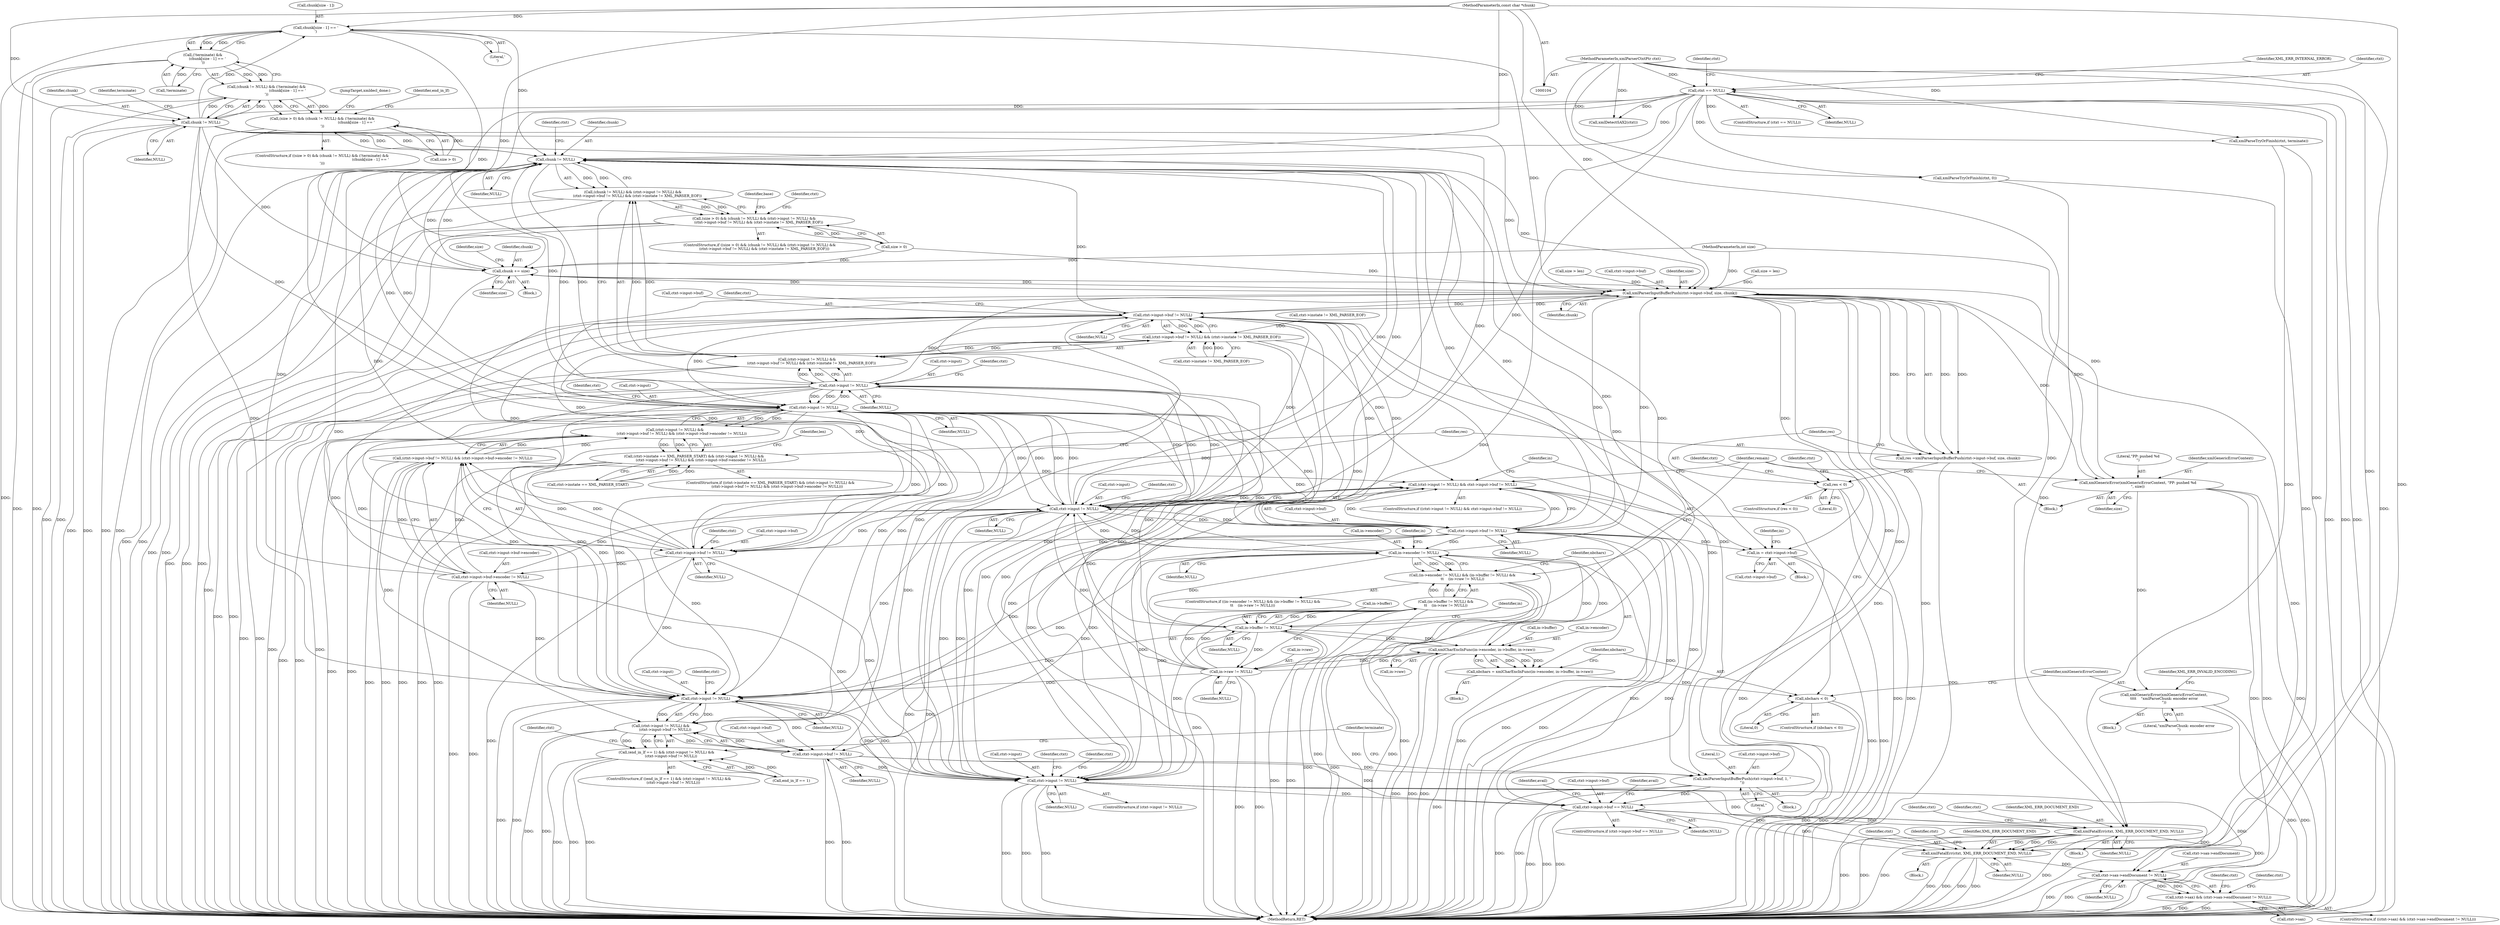 digraph "0_Chrome_d0947db40187f4708c58e64cbd6013faf9eddeed_7@array" {
"1000169" [label="(Call,chunk[size - 1] == '\r')"];
"1000163" [label="(Call,chunk != NULL)"];
"1000106" [label="(MethodParameterIn,const char *chunk)"];
"1000119" [label="(Call,ctxt == NULL)"];
"1000105" [label="(MethodParameterIn,xmlParserCtxtPtr ctxt)"];
"1000166" [label="(Call,(!terminate) &&\n        (chunk[size - 1] == '\r'))"];
"1000162" [label="(Call,(chunk != NULL) && (!terminate) &&\n        (chunk[size - 1] == '\r'))"];
"1000158" [label="(Call,(size > 0) && (chunk != NULL) && (!terminate) &&\n        (chunk[size - 1] == '\r'))"];
"1000189" [label="(Call,chunk != NULL)"];
"1000188" [label="(Call,(chunk != NULL) && (ctxt->input != NULL) &&\n        (ctxt->input->buf != NULL) && (ctxt->instate != XML_PARSER_EOF))"];
"1000184" [label="(Call,(size > 0) && (chunk != NULL) && (ctxt->input != NULL) &&\n        (ctxt->input->buf != NULL) && (ctxt->instate != XML_PARSER_EOF))"];
"1000193" [label="(Call,ctxt->input != NULL)"];
"1000192" [label="(Call,(ctxt->input != NULL) &&\n        (ctxt->input->buf != NULL) && (ctxt->instate != XML_PARSER_EOF))"];
"1000199" [label="(Call,ctxt->input->buf != NULL)"];
"1000198" [label="(Call,(ctxt->input->buf != NULL) && (ctxt->instate != XML_PARSER_EOF))"];
"1000420" [label="(Call,(ctxt->input != NULL) && ctxt->input->buf != NULL)"];
"1000541" [label="(Call,(ctxt->input != NULL) &&\n        (ctxt->input->buf != NULL))"];
"1000537" [label="(Call,(end_in_lf == 1) && (ctxt->input != NULL) &&\n        (ctxt->input->buf != NULL))"];
"1000253" [label="(Call,ctxt->input != NULL)"];
"1000252" [label="(Call,(ctxt->input != NULL) &&\n            (ctxt->input->buf != NULL) && (ctxt->input->buf->encoder != NULL))"];
"1000246" [label="(Call,(ctxt->instate == XML_PARSER_START) && (ctxt->input != NULL) &&\n            (ctxt->input->buf != NULL) && (ctxt->input->buf->encoder != NULL))"];
"1000259" [label="(Call,ctxt->input->buf != NULL)"];
"1000258" [label="(Call,(ctxt->input->buf != NULL) && (ctxt->input->buf->encoder != NULL))"];
"1000266" [label="(Call,ctxt->input->buf->encoder != NULL)"];
"1000421" [label="(Call,ctxt->input != NULL)"];
"1000426" [label="(Call,ctxt->input->buf != NULL)"];
"1000326" [label="(Call,xmlParserInputBufferPush(ctxt->input->buf, size, chunk))"];
"1000324" [label="(Call,res =xmlParserInputBufferPush(ctxt->input->buf, size, chunk))"];
"1000335" [label="(Call,res < 0)"];
"1000407" [label="(Call,xmlGenericError(xmlGenericErrorContext, \"PP: pushed %d\n\", size))"];
"1000479" [label="(Call,xmlGenericError(xmlGenericErrorContext,\n\t\t\t\t    \"xmlParseChunk: encoder error\n\"))"];
"1000526" [label="(Call,chunk += size)"];
"1000435" [label="(Call,in = ctxt->input->buf)"];
"1000547" [label="(Call,ctxt->input->buf != NULL)"];
"1000555" [label="(Call,xmlParserInputBufferPush(ctxt->input->buf, 1, \"\r\"))"];
"1000578" [label="(Call,ctxt->input->buf == NULL)"];
"1000641" [label="(Call,xmlFatalErr(ctxt, XML_ERR_DOCUMENT_END, NULL))"];
"1000656" [label="(Call,xmlFatalErr(ctxt, XML_ERR_DOCUMENT_END, NULL))"];
"1000672" [label="(Call,ctxt->sax->endDocument != NULL)"];
"1000668" [label="(Call,(ctxt->sax) && (ctxt->sax->endDocument != NULL))"];
"1000571" [label="(Call,ctxt->input != NULL)"];
"1000444" [label="(Call,in->encoder != NULL)"];
"1000443" [label="(Call,(in->encoder != NULL) && (in->buffer != NULL) &&\n\t\t    (in->raw != NULL))"];
"1000450" [label="(Call,in->buffer != NULL)"];
"1000449" [label="(Call,(in->buffer != NULL) &&\n\t\t    (in->raw != NULL))"];
"1000455" [label="(Call,in->raw != NULL)"];
"1000464" [label="(Call,xmlCharEncInFunc(in->encoder, in->buffer, in->raw))"];
"1000462" [label="(Call,nbchars = xmlCharEncInFunc(in->encoder, in->buffer, in->raw))"];
"1000475" [label="(Call,nbchars < 0)"];
"1000542" [label="(Call,ctxt->input != NULL)"];
"1000572" [label="(Call,ctxt->input)"];
"1000182" [label="(JumpTarget,xmldecl_done:)"];
"1000564" [label="(Identifier,terminate)"];
"1000326" [label="(Call,xmlParserInputBufferPush(ctxt->input->buf, size, chunk))"];
"1000486" [label="(Identifier,remain)"];
"1000445" [label="(Call,in->encoder)"];
"1000128" [label="(Identifier,ctxt)"];
"1000315" [label="(Call,size = len)"];
"1000464" [label="(Call,xmlCharEncInFunc(in->encoder, in->buffer, in->raw))"];
"1000258" [label="(Call,(ctxt->input->buf != NULL) && (ctxt->input->buf->encoder != NULL))"];
"1000462" [label="(Call,nbchars = xmlCharEncInFunc(in->encoder, in->buffer, in->raw))"];
"1000257" [label="(Identifier,NULL)"];
"1000422" [label="(Call,ctxt->input)"];
"1000681" [label="(Identifier,ctxt)"];
"1000270" [label="(Identifier,ctxt)"];
"1000530" [label="(Identifier,size)"];
"1000468" [label="(Call,in->buffer)"];
"1000118" [label="(ControlStructure,if (ctxt == NULL))"];
"1000479" [label="(Call,xmlGenericError(xmlGenericErrorContext,\n\t\t\t\t    \"xmlParseChunk: encoder error\n\"))"];
"1000548" [label="(Call,ctxt->input->buf)"];
"1000460" [label="(Block,)"];
"1000211" [label="(Block,)"];
"1000178" [label="(Identifier,end_in_lf)"];
"1000410" [label="(Identifier,size)"];
"1000678" [label="(Identifier,NULL)"];
"1000162" [label="(Call,(chunk != NULL) && (!terminate) &&\n        (chunk[size - 1] == '\r'))"];
"1000541" [label="(Call,(ctxt->input != NULL) &&\n        (ctxt->input->buf != NULL))"];
"1000265" [label="(Identifier,NULL)"];
"1000426" [label="(Call,ctxt->input->buf != NULL)"];
"1000195" [label="(Identifier,ctxt)"];
"1000578" [label="(Call,ctxt->input->buf == NULL)"];
"1000454" [label="(Identifier,NULL)"];
"1000537" [label="(Call,(end_in_lf == 1) && (ctxt->input != NULL) &&\n        (ctxt->input->buf != NULL))"];
"1000306" [label="(Call,size > len)"];
"1000571" [label="(Call,ctxt->input != NULL)"];
"1000463" [label="(Identifier,nbchars)"];
"1000170" [label="(Call,chunk[size - 1])"];
"1000669" [label="(Call,ctxt->sax)"];
"1000581" [label="(Identifier,ctxt)"];
"1000123" [label="(Identifier,XML_ERR_INTERNAL_ERROR)"];
"1000456" [label="(Call,in->raw)"];
"1000685" [label="(Identifier,ctxt)"];
"1000325" [label="(Identifier,res)"];
"1000247" [label="(Call,ctxt->instate == XML_PARSER_START)"];
"1000649" [label="(Identifier,ctxt)"];
"1000334" [label="(ControlStructure,if (res < 0))"];
"1000335" [label="(Call,res < 0)"];
"1000446" [label="(Identifier,in)"];
"1000252" [label="(Call,(ctxt->input != NULL) &&\n            (ctxt->input->buf != NULL) && (ctxt->input->buf->encoder != NULL))"];
"1000167" [label="(Call,!terminate)"];
"1000483" [label="(Identifier,XML_ERR_INVALID_ENCODING)"];
"1000205" [label="(Identifier,NULL)"];
"1000206" [label="(Call,ctxt->instate != XML_PARSER_EOF)"];
"1000527" [label="(Identifier,chunk)"];
"1000443" [label="(Call,(in->encoder != NULL) && (in->buffer != NULL) &&\n\t\t    (in->raw != NULL))"];
"1000189" [label="(Call,chunk != NULL)"];
"1000120" [label="(Identifier,ctxt)"];
"1000432" [label="(Identifier,NULL)"];
"1000546" [label="(Identifier,NULL)"];
"1000164" [label="(Identifier,chunk)"];
"1000119" [label="(Call,ctxt == NULL)"];
"1000457" [label="(Identifier,in)"];
"1000672" [label="(Call,ctxt->sax->endDocument != NULL)"];
"1000542" [label="(Call,ctxt->input != NULL)"];
"1000169" [label="(Call,chunk[size - 1] == '\r')"];
"1000492" [label="(Call,xmlParseTryOrFinish(ctxt, terminate))"];
"1000200" [label="(Call,ctxt->input->buf)"];
"1000488" [label="(Call,xmlParseTryOrFinish(ctxt, 0))"];
"1000575" [label="(Identifier,NULL)"];
"1000477" [label="(Literal,0)"];
"1000245" [label="(ControlStructure,if ((ctxt->instate == XML_PARSER_START) && (ctxt->input != NULL) &&\n            (ctxt->input->buf != NULL) && (ctxt->input->buf->encoder != NULL)))"];
"1000452" [label="(Identifier,in)"];
"1000341" [label="(Identifier,ctxt)"];
"1000433" [label="(Block,)"];
"1000168" [label="(Identifier,terminate)"];
"1000451" [label="(Call,in->buffer)"];
"1000407" [label="(Call,xmlGenericError(xmlGenericErrorContext, \"PP: pushed %d\n\", size))"];
"1000547" [label="(Call,ctxt->input->buf != NULL)"];
"1000192" [label="(Call,(ctxt->input != NULL) &&\n        (ctxt->input->buf != NULL) && (ctxt->instate != XML_PARSER_EOF))"];
"1000642" [label="(Identifier,ctxt)"];
"1000260" [label="(Call,ctxt->input->buf)"];
"1000644" [label="(Identifier,NULL)"];
"1000558" [label="(Identifier,ctxt)"];
"1000425" [label="(Identifier,NULL)"];
"1000444" [label="(Call,in->encoder != NULL)"];
"1000436" [label="(Identifier,in)"];
"1000658" [label="(Identifier,XML_ERR_DOCUMENT_END)"];
"1000175" [label="(Literal,'\r')"];
"1000437" [label="(Call,ctxt->input->buf)"];
"1000586" [label="(Identifier,avail)"];
"1000427" [label="(Call,ctxt->input->buf)"];
"1000475" [label="(Call,nbchars < 0)"];
"1000448" [label="(Identifier,NULL)"];
"1000155" [label="(Call,xmlDetectSAX2(ctxt))"];
"1000157" [label="(ControlStructure,if ((size > 0) && (chunk != NULL) && (!terminate) &&\n        (chunk[size - 1] == '\r')))"];
"1000553" [label="(Identifier,NULL)"];
"1000190" [label="(Identifier,chunk)"];
"1000480" [label="(Identifier,xmlGenericErrorContext)"];
"1000474" [label="(ControlStructure,if (nbchars < 0))"];
"1000538" [label="(Call,end_in_lf == 1)"];
"1000337" [label="(Literal,0)"];
"1000536" [label="(ControlStructure,if ((end_in_lf == 1) && (ctxt->input != NULL) &&\n        (ctxt->input->buf != NULL)))"];
"1000465" [label="(Call,in->encoder)"];
"1000449" [label="(Call,(in->buffer != NULL) &&\n\t\t    (in->raw != NULL))"];
"1000354" [label="(Identifier,ctxt)"];
"1000656" [label="(Call,xmlFatalErr(ctxt, XML_ERR_DOCUMENT_END, NULL))"];
"1000409" [label="(Literal,\"PP: pushed %d\n\")"];
"1000183" [label="(ControlStructure,if ((size > 0) && (chunk != NULL) && (ctxt->input != NULL) &&\n        (ctxt->input->buf != NULL) && (ctxt->instate != XML_PARSER_EOF)))"];
"1000554" [label="(Block,)"];
"1000107" [label="(MethodParameterIn,int size)"];
"1000421" [label="(Call,ctxt->input != NULL)"];
"1000106" [label="(MethodParameterIn,const char *chunk)"];
"1000655" [label="(Block,)"];
"1000476" [label="(Identifier,nbchars)"];
"1000253" [label="(Call,ctxt->input != NULL)"];
"1000525" [label="(Block,)"];
"1000274" [label="(Identifier,NULL)"];
"1000408" [label="(Identifier,xmlGenericErrorContext)"];
"1000420" [label="(Call,(ctxt->input != NULL) && ctxt->input->buf != NULL)"];
"1000657" [label="(Identifier,ctxt)"];
"1000105" [label="(MethodParameterIn,xmlParserCtxtPtr ctxt)"];
"1000336" [label="(Identifier,res)"];
"1000663" [label="(Identifier,ctxt)"];
"1000259" [label="(Call,ctxt->input->buf != NULL)"];
"1000158" [label="(Call,(size > 0) && (chunk != NULL) && (!terminate) &&\n        (chunk[size - 1] == '\r'))"];
"1000208" [label="(Identifier,ctxt)"];
"1000262" [label="(Identifier,ctxt)"];
"1000543" [label="(Call,ctxt->input)"];
"1000121" [label="(Identifier,NULL)"];
"1000579" [label="(Call,ctxt->input->buf)"];
"1000641" [label="(Call,xmlFatalErr(ctxt, XML_ERR_DOCUMENT_END, NULL))"];
"1000324" [label="(Call,res =xmlParserInputBufferPush(ctxt->input->buf, size, chunk))"];
"1000254" [label="(Call,ctxt->input)"];
"1000667" [label="(ControlStructure,if ((ctxt->sax) && (ctxt->sax->endDocument != NULL)))"];
"1000278" [label="(Identifier,len)"];
"1000327" [label="(Call,ctxt->input->buf)"];
"1000197" [label="(Identifier,NULL)"];
"1000166" [label="(Call,(!terminate) &&\n        (chunk[size - 1] == '\r'))"];
"1000481" [label="(Literal,\"xmlParseChunk: encoder error\n\")"];
"1000188" [label="(Call,(chunk != NULL) && (ctxt->input != NULL) &&\n        (ctxt->input->buf != NULL) && (ctxt->instate != XML_PARSER_EOF))"];
"1000198" [label="(Call,(ctxt->input->buf != NULL) && (ctxt->instate != XML_PARSER_EOF))"];
"1000413" [label="(Call,ctxt->instate != XML_PARSER_EOF)"];
"1000562" [label="(Literal,\"\r\")"];
"1000526" [label="(Call,chunk += size)"];
"1000570" [label="(ControlStructure,if (ctxt->input != NULL))"];
"1000246" [label="(Call,(ctxt->instate == XML_PARSER_START) && (ctxt->input != NULL) &&\n            (ctxt->input->buf != NULL) && (ctxt->input->buf->encoder != NULL))"];
"1000267" [label="(Call,ctxt->input->buf->encoder)"];
"1000191" [label="(Identifier,NULL)"];
"1000643" [label="(Identifier,XML_ERR_DOCUMENT_END)"];
"1000577" [label="(ControlStructure,if (ctxt->input->buf == NULL))"];
"1000584" [label="(Identifier,NULL)"];
"1000194" [label="(Call,ctxt->input)"];
"1000478" [label="(Block,)"];
"1000332" [label="(Identifier,size)"];
"1000694" [label="(MethodReturn,RET)"];
"1000165" [label="(Identifier,NULL)"];
"1000471" [label="(Call,in->raw)"];
"1000184" [label="(Call,(size > 0) && (chunk != NULL) && (ctxt->input != NULL) &&\n        (ctxt->input->buf != NULL) && (ctxt->instate != XML_PARSER_EOF))"];
"1000214" [label="(Identifier,base)"];
"1000561" [label="(Literal,1)"];
"1000419" [label="(ControlStructure,if ((ctxt->input != NULL) && ctxt->input->buf != NULL))"];
"1000266" [label="(Call,ctxt->input->buf->encoder != NULL)"];
"1000556" [label="(Call,ctxt->input->buf)"];
"1000632" [label="(Identifier,ctxt)"];
"1000159" [label="(Call,size > 0)"];
"1000659" [label="(Identifier,NULL)"];
"1000429" [label="(Identifier,ctxt)"];
"1000163" [label="(Call,chunk != NULL)"];
"1000202" [label="(Identifier,ctxt)"];
"1000528" [label="(Identifier,size)"];
"1000450" [label="(Call,in->buffer != NULL)"];
"1000550" [label="(Identifier,ctxt)"];
"1000455" [label="(Call,in->raw != NULL)"];
"1000333" [label="(Identifier,chunk)"];
"1000640" [label="(Block,)"];
"1000673" [label="(Call,ctxt->sax->endDocument)"];
"1000668" [label="(Call,(ctxt->sax) && (ctxt->sax->endDocument != NULL))"];
"1000415" [label="(Identifier,ctxt)"];
"1000606" [label="(Identifier,avail)"];
"1000442" [label="(ControlStructure,if ((in->encoder != NULL) && (in->buffer != NULL) &&\n\t\t    (in->raw != NULL)))"];
"1000185" [label="(Call,size > 0)"];
"1000199" [label="(Call,ctxt->input->buf != NULL)"];
"1000193" [label="(Call,ctxt->input != NULL)"];
"1000459" [label="(Identifier,NULL)"];
"1000435" [label="(Call,in = ctxt->input->buf)"];
"1000555" [label="(Call,xmlParserInputBufferPush(ctxt->input->buf, 1, \"\r\"))"];
"1000169" -> "1000166"  [label="AST: "];
"1000169" -> "1000175"  [label="CFG: "];
"1000170" -> "1000169"  [label="AST: "];
"1000175" -> "1000169"  [label="AST: "];
"1000166" -> "1000169"  [label="CFG: "];
"1000169" -> "1000694"  [label="DDG: "];
"1000169" -> "1000166"  [label="DDG: "];
"1000169" -> "1000166"  [label="DDG: "];
"1000163" -> "1000169"  [label="DDG: "];
"1000106" -> "1000169"  [label="DDG: "];
"1000169" -> "1000189"  [label="DDG: "];
"1000169" -> "1000326"  [label="DDG: "];
"1000169" -> "1000526"  [label="DDG: "];
"1000163" -> "1000162"  [label="AST: "];
"1000163" -> "1000165"  [label="CFG: "];
"1000164" -> "1000163"  [label="AST: "];
"1000165" -> "1000163"  [label="AST: "];
"1000168" -> "1000163"  [label="CFG: "];
"1000162" -> "1000163"  [label="CFG: "];
"1000163" -> "1000694"  [label="DDG: "];
"1000163" -> "1000694"  [label="DDG: "];
"1000163" -> "1000162"  [label="DDG: "];
"1000163" -> "1000162"  [label="DDG: "];
"1000106" -> "1000163"  [label="DDG: "];
"1000119" -> "1000163"  [label="DDG: "];
"1000163" -> "1000189"  [label="DDG: "];
"1000163" -> "1000189"  [label="DDG: "];
"1000163" -> "1000253"  [label="DDG: "];
"1000163" -> "1000326"  [label="DDG: "];
"1000163" -> "1000421"  [label="DDG: "];
"1000163" -> "1000526"  [label="DDG: "];
"1000163" -> "1000542"  [label="DDG: "];
"1000163" -> "1000571"  [label="DDG: "];
"1000106" -> "1000104"  [label="AST: "];
"1000106" -> "1000694"  [label="DDG: "];
"1000106" -> "1000189"  [label="DDG: "];
"1000106" -> "1000326"  [label="DDG: "];
"1000106" -> "1000526"  [label="DDG: "];
"1000119" -> "1000118"  [label="AST: "];
"1000119" -> "1000121"  [label="CFG: "];
"1000120" -> "1000119"  [label="AST: "];
"1000121" -> "1000119"  [label="AST: "];
"1000123" -> "1000119"  [label="CFG: "];
"1000128" -> "1000119"  [label="CFG: "];
"1000119" -> "1000694"  [label="DDG: "];
"1000119" -> "1000694"  [label="DDG: "];
"1000119" -> "1000694"  [label="DDG: "];
"1000105" -> "1000119"  [label="DDG: "];
"1000119" -> "1000155"  [label="DDG: "];
"1000119" -> "1000189"  [label="DDG: "];
"1000119" -> "1000253"  [label="DDG: "];
"1000119" -> "1000421"  [label="DDG: "];
"1000119" -> "1000488"  [label="DDG: "];
"1000119" -> "1000492"  [label="DDG: "];
"1000119" -> "1000542"  [label="DDG: "];
"1000119" -> "1000571"  [label="DDG: "];
"1000105" -> "1000104"  [label="AST: "];
"1000105" -> "1000694"  [label="DDG: "];
"1000105" -> "1000155"  [label="DDG: "];
"1000105" -> "1000488"  [label="DDG: "];
"1000105" -> "1000492"  [label="DDG: "];
"1000105" -> "1000641"  [label="DDG: "];
"1000105" -> "1000656"  [label="DDG: "];
"1000166" -> "1000162"  [label="AST: "];
"1000166" -> "1000167"  [label="CFG: "];
"1000167" -> "1000166"  [label="AST: "];
"1000162" -> "1000166"  [label="CFG: "];
"1000166" -> "1000694"  [label="DDG: "];
"1000166" -> "1000694"  [label="DDG: "];
"1000166" -> "1000162"  [label="DDG: "];
"1000166" -> "1000162"  [label="DDG: "];
"1000167" -> "1000166"  [label="DDG: "];
"1000162" -> "1000158"  [label="AST: "];
"1000158" -> "1000162"  [label="CFG: "];
"1000162" -> "1000694"  [label="DDG: "];
"1000162" -> "1000694"  [label="DDG: "];
"1000162" -> "1000158"  [label="DDG: "];
"1000162" -> "1000158"  [label="DDG: "];
"1000158" -> "1000157"  [label="AST: "];
"1000158" -> "1000159"  [label="CFG: "];
"1000159" -> "1000158"  [label="AST: "];
"1000178" -> "1000158"  [label="CFG: "];
"1000182" -> "1000158"  [label="CFG: "];
"1000158" -> "1000694"  [label="DDG: "];
"1000158" -> "1000694"  [label="DDG: "];
"1000159" -> "1000158"  [label="DDG: "];
"1000159" -> "1000158"  [label="DDG: "];
"1000189" -> "1000188"  [label="AST: "];
"1000189" -> "1000191"  [label="CFG: "];
"1000190" -> "1000189"  [label="AST: "];
"1000191" -> "1000189"  [label="AST: "];
"1000195" -> "1000189"  [label="CFG: "];
"1000188" -> "1000189"  [label="CFG: "];
"1000189" -> "1000694"  [label="DDG: "];
"1000189" -> "1000694"  [label="DDG: "];
"1000189" -> "1000188"  [label="DDG: "];
"1000189" -> "1000188"  [label="DDG: "];
"1000526" -> "1000189"  [label="DDG: "];
"1000455" -> "1000189"  [label="DDG: "];
"1000259" -> "1000189"  [label="DDG: "];
"1000421" -> "1000189"  [label="DDG: "];
"1000426" -> "1000189"  [label="DDG: "];
"1000193" -> "1000189"  [label="DDG: "];
"1000253" -> "1000189"  [label="DDG: "];
"1000444" -> "1000189"  [label="DDG: "];
"1000199" -> "1000189"  [label="DDG: "];
"1000450" -> "1000189"  [label="DDG: "];
"1000266" -> "1000189"  [label="DDG: "];
"1000189" -> "1000193"  [label="DDG: "];
"1000189" -> "1000253"  [label="DDG: "];
"1000189" -> "1000326"  [label="DDG: "];
"1000189" -> "1000421"  [label="DDG: "];
"1000189" -> "1000526"  [label="DDG: "];
"1000189" -> "1000542"  [label="DDG: "];
"1000189" -> "1000571"  [label="DDG: "];
"1000188" -> "1000184"  [label="AST: "];
"1000188" -> "1000192"  [label="CFG: "];
"1000192" -> "1000188"  [label="AST: "];
"1000184" -> "1000188"  [label="CFG: "];
"1000188" -> "1000694"  [label="DDG: "];
"1000188" -> "1000694"  [label="DDG: "];
"1000188" -> "1000184"  [label="DDG: "];
"1000188" -> "1000184"  [label="DDG: "];
"1000192" -> "1000188"  [label="DDG: "];
"1000192" -> "1000188"  [label="DDG: "];
"1000184" -> "1000183"  [label="AST: "];
"1000184" -> "1000185"  [label="CFG: "];
"1000185" -> "1000184"  [label="AST: "];
"1000214" -> "1000184"  [label="CFG: "];
"1000415" -> "1000184"  [label="CFG: "];
"1000184" -> "1000694"  [label="DDG: "];
"1000184" -> "1000694"  [label="DDG: "];
"1000184" -> "1000694"  [label="DDG: "];
"1000185" -> "1000184"  [label="DDG: "];
"1000185" -> "1000184"  [label="DDG: "];
"1000193" -> "1000192"  [label="AST: "];
"1000193" -> "1000197"  [label="CFG: "];
"1000194" -> "1000193"  [label="AST: "];
"1000197" -> "1000193"  [label="AST: "];
"1000202" -> "1000193"  [label="CFG: "];
"1000192" -> "1000193"  [label="CFG: "];
"1000193" -> "1000694"  [label="DDG: "];
"1000193" -> "1000694"  [label="DDG: "];
"1000193" -> "1000192"  [label="DDG: "];
"1000193" -> "1000192"  [label="DDG: "];
"1000253" -> "1000193"  [label="DDG: "];
"1000421" -> "1000193"  [label="DDG: "];
"1000193" -> "1000199"  [label="DDG: "];
"1000193" -> "1000253"  [label="DDG: "];
"1000193" -> "1000253"  [label="DDG: "];
"1000193" -> "1000421"  [label="DDG: "];
"1000193" -> "1000421"  [label="DDG: "];
"1000193" -> "1000542"  [label="DDG: "];
"1000193" -> "1000542"  [label="DDG: "];
"1000193" -> "1000571"  [label="DDG: "];
"1000193" -> "1000571"  [label="DDG: "];
"1000192" -> "1000198"  [label="CFG: "];
"1000198" -> "1000192"  [label="AST: "];
"1000192" -> "1000694"  [label="DDG: "];
"1000192" -> "1000694"  [label="DDG: "];
"1000198" -> "1000192"  [label="DDG: "];
"1000198" -> "1000192"  [label="DDG: "];
"1000199" -> "1000198"  [label="AST: "];
"1000199" -> "1000205"  [label="CFG: "];
"1000200" -> "1000199"  [label="AST: "];
"1000205" -> "1000199"  [label="AST: "];
"1000208" -> "1000199"  [label="CFG: "];
"1000198" -> "1000199"  [label="CFG: "];
"1000199" -> "1000694"  [label="DDG: "];
"1000199" -> "1000694"  [label="DDG: "];
"1000199" -> "1000198"  [label="DDG: "];
"1000199" -> "1000198"  [label="DDG: "];
"1000326" -> "1000199"  [label="DDG: "];
"1000426" -> "1000199"  [label="DDG: "];
"1000199" -> "1000253"  [label="DDG: "];
"1000199" -> "1000259"  [label="DDG: "];
"1000199" -> "1000326"  [label="DDG: "];
"1000199" -> "1000421"  [label="DDG: "];
"1000199" -> "1000426"  [label="DDG: "];
"1000199" -> "1000435"  [label="DDG: "];
"1000199" -> "1000542"  [label="DDG: "];
"1000199" -> "1000547"  [label="DDG: "];
"1000199" -> "1000555"  [label="DDG: "];
"1000199" -> "1000571"  [label="DDG: "];
"1000199" -> "1000578"  [label="DDG: "];
"1000198" -> "1000206"  [label="CFG: "];
"1000206" -> "1000198"  [label="AST: "];
"1000198" -> "1000694"  [label="DDG: "];
"1000198" -> "1000694"  [label="DDG: "];
"1000206" -> "1000198"  [label="DDG: "];
"1000206" -> "1000198"  [label="DDG: "];
"1000413" -> "1000198"  [label="DDG: "];
"1000198" -> "1000420"  [label="DDG: "];
"1000198" -> "1000541"  [label="DDG: "];
"1000420" -> "1000419"  [label="AST: "];
"1000420" -> "1000421"  [label="CFG: "];
"1000420" -> "1000426"  [label="CFG: "];
"1000421" -> "1000420"  [label="AST: "];
"1000426" -> "1000420"  [label="AST: "];
"1000436" -> "1000420"  [label="CFG: "];
"1000486" -> "1000420"  [label="CFG: "];
"1000420" -> "1000694"  [label="DDG: "];
"1000420" -> "1000694"  [label="DDG: "];
"1000420" -> "1000694"  [label="DDG: "];
"1000421" -> "1000420"  [label="DDG: "];
"1000421" -> "1000420"  [label="DDG: "];
"1000426" -> "1000420"  [label="DDG: "];
"1000426" -> "1000420"  [label="DDG: "];
"1000258" -> "1000420"  [label="DDG: "];
"1000420" -> "1000541"  [label="DDG: "];
"1000541" -> "1000537"  [label="AST: "];
"1000541" -> "1000542"  [label="CFG: "];
"1000541" -> "1000547"  [label="CFG: "];
"1000542" -> "1000541"  [label="AST: "];
"1000547" -> "1000541"  [label="AST: "];
"1000537" -> "1000541"  [label="CFG: "];
"1000541" -> "1000694"  [label="DDG: "];
"1000541" -> "1000694"  [label="DDG: "];
"1000541" -> "1000537"  [label="DDG: "];
"1000541" -> "1000537"  [label="DDG: "];
"1000542" -> "1000541"  [label="DDG: "];
"1000542" -> "1000541"  [label="DDG: "];
"1000547" -> "1000541"  [label="DDG: "];
"1000547" -> "1000541"  [label="DDG: "];
"1000258" -> "1000541"  [label="DDG: "];
"1000537" -> "1000536"  [label="AST: "];
"1000537" -> "1000538"  [label="CFG: "];
"1000538" -> "1000537"  [label="AST: "];
"1000558" -> "1000537"  [label="CFG: "];
"1000564" -> "1000537"  [label="CFG: "];
"1000537" -> "1000694"  [label="DDG: "];
"1000537" -> "1000694"  [label="DDG: "];
"1000537" -> "1000694"  [label="DDG: "];
"1000538" -> "1000537"  [label="DDG: "];
"1000538" -> "1000537"  [label="DDG: "];
"1000253" -> "1000252"  [label="AST: "];
"1000253" -> "1000257"  [label="CFG: "];
"1000254" -> "1000253"  [label="AST: "];
"1000257" -> "1000253"  [label="AST: "];
"1000262" -> "1000253"  [label="CFG: "];
"1000252" -> "1000253"  [label="CFG: "];
"1000253" -> "1000694"  [label="DDG: "];
"1000253" -> "1000694"  [label="DDG: "];
"1000253" -> "1000252"  [label="DDG: "];
"1000253" -> "1000252"  [label="DDG: "];
"1000421" -> "1000253"  [label="DDG: "];
"1000421" -> "1000253"  [label="DDG: "];
"1000455" -> "1000253"  [label="DDG: "];
"1000259" -> "1000253"  [label="DDG: "];
"1000426" -> "1000253"  [label="DDG: "];
"1000444" -> "1000253"  [label="DDG: "];
"1000450" -> "1000253"  [label="DDG: "];
"1000266" -> "1000253"  [label="DDG: "];
"1000253" -> "1000259"  [label="DDG: "];
"1000253" -> "1000421"  [label="DDG: "];
"1000253" -> "1000421"  [label="DDG: "];
"1000253" -> "1000542"  [label="DDG: "];
"1000253" -> "1000542"  [label="DDG: "];
"1000253" -> "1000571"  [label="DDG: "];
"1000253" -> "1000571"  [label="DDG: "];
"1000252" -> "1000246"  [label="AST: "];
"1000252" -> "1000258"  [label="CFG: "];
"1000258" -> "1000252"  [label="AST: "];
"1000246" -> "1000252"  [label="CFG: "];
"1000252" -> "1000694"  [label="DDG: "];
"1000252" -> "1000694"  [label="DDG: "];
"1000252" -> "1000246"  [label="DDG: "];
"1000252" -> "1000246"  [label="DDG: "];
"1000258" -> "1000252"  [label="DDG: "];
"1000258" -> "1000252"  [label="DDG: "];
"1000246" -> "1000245"  [label="AST: "];
"1000246" -> "1000247"  [label="CFG: "];
"1000247" -> "1000246"  [label="AST: "];
"1000278" -> "1000246"  [label="CFG: "];
"1000325" -> "1000246"  [label="CFG: "];
"1000246" -> "1000694"  [label="DDG: "];
"1000246" -> "1000694"  [label="DDG: "];
"1000246" -> "1000694"  [label="DDG: "];
"1000247" -> "1000246"  [label="DDG: "];
"1000247" -> "1000246"  [label="DDG: "];
"1000259" -> "1000258"  [label="AST: "];
"1000259" -> "1000265"  [label="CFG: "];
"1000260" -> "1000259"  [label="AST: "];
"1000265" -> "1000259"  [label="AST: "];
"1000270" -> "1000259"  [label="CFG: "];
"1000258" -> "1000259"  [label="CFG: "];
"1000259" -> "1000694"  [label="DDG: "];
"1000259" -> "1000258"  [label="DDG: "];
"1000259" -> "1000258"  [label="DDG: "];
"1000326" -> "1000259"  [label="DDG: "];
"1000426" -> "1000259"  [label="DDG: "];
"1000259" -> "1000266"  [label="DDG: "];
"1000259" -> "1000326"  [label="DDG: "];
"1000259" -> "1000421"  [label="DDG: "];
"1000259" -> "1000542"  [label="DDG: "];
"1000259" -> "1000571"  [label="DDG: "];
"1000258" -> "1000266"  [label="CFG: "];
"1000266" -> "1000258"  [label="AST: "];
"1000258" -> "1000694"  [label="DDG: "];
"1000258" -> "1000694"  [label="DDG: "];
"1000266" -> "1000258"  [label="DDG: "];
"1000266" -> "1000258"  [label="DDG: "];
"1000266" -> "1000274"  [label="CFG: "];
"1000267" -> "1000266"  [label="AST: "];
"1000274" -> "1000266"  [label="AST: "];
"1000266" -> "1000694"  [label="DDG: "];
"1000266" -> "1000694"  [label="DDG: "];
"1000266" -> "1000421"  [label="DDG: "];
"1000266" -> "1000542"  [label="DDG: "];
"1000266" -> "1000571"  [label="DDG: "];
"1000421" -> "1000425"  [label="CFG: "];
"1000422" -> "1000421"  [label="AST: "];
"1000425" -> "1000421"  [label="AST: "];
"1000429" -> "1000421"  [label="CFG: "];
"1000421" -> "1000694"  [label="DDG: "];
"1000421" -> "1000694"  [label="DDG: "];
"1000455" -> "1000421"  [label="DDG: "];
"1000426" -> "1000421"  [label="DDG: "];
"1000444" -> "1000421"  [label="DDG: "];
"1000450" -> "1000421"  [label="DDG: "];
"1000421" -> "1000426"  [label="DDG: "];
"1000421" -> "1000444"  [label="DDG: "];
"1000421" -> "1000542"  [label="DDG: "];
"1000421" -> "1000542"  [label="DDG: "];
"1000421" -> "1000571"  [label="DDG: "];
"1000421" -> "1000571"  [label="DDG: "];
"1000426" -> "1000432"  [label="CFG: "];
"1000427" -> "1000426"  [label="AST: "];
"1000432" -> "1000426"  [label="AST: "];
"1000426" -> "1000694"  [label="DDG: "];
"1000426" -> "1000694"  [label="DDG: "];
"1000426" -> "1000326"  [label="DDG: "];
"1000326" -> "1000426"  [label="DDG: "];
"1000426" -> "1000435"  [label="DDG: "];
"1000426" -> "1000444"  [label="DDG: "];
"1000426" -> "1000542"  [label="DDG: "];
"1000426" -> "1000547"  [label="DDG: "];
"1000426" -> "1000555"  [label="DDG: "];
"1000426" -> "1000571"  [label="DDG: "];
"1000426" -> "1000578"  [label="DDG: "];
"1000326" -> "1000324"  [label="AST: "];
"1000326" -> "1000333"  [label="CFG: "];
"1000327" -> "1000326"  [label="AST: "];
"1000332" -> "1000326"  [label="AST: "];
"1000333" -> "1000326"  [label="AST: "];
"1000324" -> "1000326"  [label="CFG: "];
"1000326" -> "1000694"  [label="DDG: "];
"1000326" -> "1000694"  [label="DDG: "];
"1000326" -> "1000694"  [label="DDG: "];
"1000326" -> "1000324"  [label="DDG: "];
"1000326" -> "1000324"  [label="DDG: "];
"1000326" -> "1000324"  [label="DDG: "];
"1000185" -> "1000326"  [label="DDG: "];
"1000315" -> "1000326"  [label="DDG: "];
"1000306" -> "1000326"  [label="DDG: "];
"1000107" -> "1000326"  [label="DDG: "];
"1000526" -> "1000326"  [label="DDG: "];
"1000326" -> "1000407"  [label="DDG: "];
"1000326" -> "1000435"  [label="DDG: "];
"1000326" -> "1000526"  [label="DDG: "];
"1000326" -> "1000547"  [label="DDG: "];
"1000326" -> "1000555"  [label="DDG: "];
"1000326" -> "1000578"  [label="DDG: "];
"1000324" -> "1000211"  [label="AST: "];
"1000325" -> "1000324"  [label="AST: "];
"1000336" -> "1000324"  [label="CFG: "];
"1000324" -> "1000694"  [label="DDG: "];
"1000324" -> "1000335"  [label="DDG: "];
"1000335" -> "1000334"  [label="AST: "];
"1000335" -> "1000337"  [label="CFG: "];
"1000336" -> "1000335"  [label="AST: "];
"1000337" -> "1000335"  [label="AST: "];
"1000341" -> "1000335"  [label="CFG: "];
"1000354" -> "1000335"  [label="CFG: "];
"1000335" -> "1000694"  [label="DDG: "];
"1000335" -> "1000694"  [label="DDG: "];
"1000407" -> "1000211"  [label="AST: "];
"1000407" -> "1000410"  [label="CFG: "];
"1000408" -> "1000407"  [label="AST: "];
"1000409" -> "1000407"  [label="AST: "];
"1000410" -> "1000407"  [label="AST: "];
"1000486" -> "1000407"  [label="CFG: "];
"1000407" -> "1000694"  [label="DDG: "];
"1000407" -> "1000694"  [label="DDG: "];
"1000407" -> "1000694"  [label="DDG: "];
"1000107" -> "1000407"  [label="DDG: "];
"1000407" -> "1000479"  [label="DDG: "];
"1000407" -> "1000526"  [label="DDG: "];
"1000479" -> "1000478"  [label="AST: "];
"1000479" -> "1000481"  [label="CFG: "];
"1000480" -> "1000479"  [label="AST: "];
"1000481" -> "1000479"  [label="AST: "];
"1000483" -> "1000479"  [label="CFG: "];
"1000479" -> "1000694"  [label="DDG: "];
"1000479" -> "1000694"  [label="DDG: "];
"1000526" -> "1000525"  [label="AST: "];
"1000526" -> "1000528"  [label="CFG: "];
"1000527" -> "1000526"  [label="AST: "];
"1000528" -> "1000526"  [label="AST: "];
"1000530" -> "1000526"  [label="CFG: "];
"1000526" -> "1000694"  [label="DDG: "];
"1000185" -> "1000526"  [label="DDG: "];
"1000107" -> "1000526"  [label="DDG: "];
"1000435" -> "1000433"  [label="AST: "];
"1000435" -> "1000437"  [label="CFG: "];
"1000436" -> "1000435"  [label="AST: "];
"1000437" -> "1000435"  [label="AST: "];
"1000446" -> "1000435"  [label="CFG: "];
"1000435" -> "1000694"  [label="DDG: "];
"1000435" -> "1000694"  [label="DDG: "];
"1000547" -> "1000553"  [label="CFG: "];
"1000548" -> "1000547"  [label="AST: "];
"1000553" -> "1000547"  [label="AST: "];
"1000547" -> "1000694"  [label="DDG: "];
"1000547" -> "1000694"  [label="DDG: "];
"1000542" -> "1000547"  [label="DDG: "];
"1000547" -> "1000555"  [label="DDG: "];
"1000547" -> "1000571"  [label="DDG: "];
"1000547" -> "1000578"  [label="DDG: "];
"1000555" -> "1000554"  [label="AST: "];
"1000555" -> "1000562"  [label="CFG: "];
"1000556" -> "1000555"  [label="AST: "];
"1000561" -> "1000555"  [label="AST: "];
"1000562" -> "1000555"  [label="AST: "];
"1000564" -> "1000555"  [label="CFG: "];
"1000555" -> "1000694"  [label="DDG: "];
"1000555" -> "1000694"  [label="DDG: "];
"1000555" -> "1000578"  [label="DDG: "];
"1000578" -> "1000577"  [label="AST: "];
"1000578" -> "1000584"  [label="CFG: "];
"1000579" -> "1000578"  [label="AST: "];
"1000584" -> "1000578"  [label="AST: "];
"1000586" -> "1000578"  [label="CFG: "];
"1000606" -> "1000578"  [label="CFG: "];
"1000578" -> "1000694"  [label="DDG: "];
"1000578" -> "1000694"  [label="DDG: "];
"1000578" -> "1000694"  [label="DDG: "];
"1000571" -> "1000578"  [label="DDG: "];
"1000578" -> "1000641"  [label="DDG: "];
"1000578" -> "1000656"  [label="DDG: "];
"1000578" -> "1000672"  [label="DDG: "];
"1000641" -> "1000640"  [label="AST: "];
"1000641" -> "1000644"  [label="CFG: "];
"1000642" -> "1000641"  [label="AST: "];
"1000643" -> "1000641"  [label="AST: "];
"1000644" -> "1000641"  [label="AST: "];
"1000649" -> "1000641"  [label="CFG: "];
"1000641" -> "1000694"  [label="DDG: "];
"1000641" -> "1000694"  [label="DDG: "];
"1000641" -> "1000694"  [label="DDG: "];
"1000641" -> "1000694"  [label="DDG: "];
"1000488" -> "1000641"  [label="DDG: "];
"1000492" -> "1000641"  [label="DDG: "];
"1000571" -> "1000641"  [label="DDG: "];
"1000641" -> "1000656"  [label="DDG: "];
"1000641" -> "1000656"  [label="DDG: "];
"1000641" -> "1000656"  [label="DDG: "];
"1000641" -> "1000672"  [label="DDG: "];
"1000656" -> "1000655"  [label="AST: "];
"1000656" -> "1000659"  [label="CFG: "];
"1000657" -> "1000656"  [label="AST: "];
"1000658" -> "1000656"  [label="AST: "];
"1000659" -> "1000656"  [label="AST: "];
"1000663" -> "1000656"  [label="CFG: "];
"1000656" -> "1000694"  [label="DDG: "];
"1000656" -> "1000694"  [label="DDG: "];
"1000656" -> "1000694"  [label="DDG: "];
"1000656" -> "1000694"  [label="DDG: "];
"1000488" -> "1000656"  [label="DDG: "];
"1000492" -> "1000656"  [label="DDG: "];
"1000571" -> "1000656"  [label="DDG: "];
"1000656" -> "1000672"  [label="DDG: "];
"1000672" -> "1000668"  [label="AST: "];
"1000672" -> "1000678"  [label="CFG: "];
"1000673" -> "1000672"  [label="AST: "];
"1000678" -> "1000672"  [label="AST: "];
"1000668" -> "1000672"  [label="CFG: "];
"1000672" -> "1000694"  [label="DDG: "];
"1000672" -> "1000694"  [label="DDG: "];
"1000672" -> "1000668"  [label="DDG: "];
"1000672" -> "1000668"  [label="DDG: "];
"1000571" -> "1000672"  [label="DDG: "];
"1000668" -> "1000667"  [label="AST: "];
"1000668" -> "1000669"  [label="CFG: "];
"1000669" -> "1000668"  [label="AST: "];
"1000681" -> "1000668"  [label="CFG: "];
"1000685" -> "1000668"  [label="CFG: "];
"1000668" -> "1000694"  [label="DDG: "];
"1000668" -> "1000694"  [label="DDG: "];
"1000668" -> "1000694"  [label="DDG: "];
"1000571" -> "1000570"  [label="AST: "];
"1000571" -> "1000575"  [label="CFG: "];
"1000572" -> "1000571"  [label="AST: "];
"1000575" -> "1000571"  [label="AST: "];
"1000581" -> "1000571"  [label="CFG: "];
"1000632" -> "1000571"  [label="CFG: "];
"1000571" -> "1000694"  [label="DDG: "];
"1000571" -> "1000694"  [label="DDG: "];
"1000571" -> "1000694"  [label="DDG: "];
"1000542" -> "1000571"  [label="DDG: "];
"1000542" -> "1000571"  [label="DDG: "];
"1000455" -> "1000571"  [label="DDG: "];
"1000444" -> "1000571"  [label="DDG: "];
"1000450" -> "1000571"  [label="DDG: "];
"1000444" -> "1000443"  [label="AST: "];
"1000444" -> "1000448"  [label="CFG: "];
"1000445" -> "1000444"  [label="AST: "];
"1000448" -> "1000444"  [label="AST: "];
"1000452" -> "1000444"  [label="CFG: "];
"1000443" -> "1000444"  [label="CFG: "];
"1000444" -> "1000694"  [label="DDG: "];
"1000444" -> "1000694"  [label="DDG: "];
"1000444" -> "1000443"  [label="DDG: "];
"1000444" -> "1000443"  [label="DDG: "];
"1000464" -> "1000444"  [label="DDG: "];
"1000444" -> "1000450"  [label="DDG: "];
"1000444" -> "1000464"  [label="DDG: "];
"1000444" -> "1000542"  [label="DDG: "];
"1000443" -> "1000442"  [label="AST: "];
"1000443" -> "1000449"  [label="CFG: "];
"1000449" -> "1000443"  [label="AST: "];
"1000463" -> "1000443"  [label="CFG: "];
"1000486" -> "1000443"  [label="CFG: "];
"1000443" -> "1000694"  [label="DDG: "];
"1000443" -> "1000694"  [label="DDG: "];
"1000443" -> "1000694"  [label="DDG: "];
"1000449" -> "1000443"  [label="DDG: "];
"1000449" -> "1000443"  [label="DDG: "];
"1000450" -> "1000449"  [label="AST: "];
"1000450" -> "1000454"  [label="CFG: "];
"1000451" -> "1000450"  [label="AST: "];
"1000454" -> "1000450"  [label="AST: "];
"1000457" -> "1000450"  [label="CFG: "];
"1000449" -> "1000450"  [label="CFG: "];
"1000450" -> "1000694"  [label="DDG: "];
"1000450" -> "1000694"  [label="DDG: "];
"1000450" -> "1000449"  [label="DDG: "];
"1000450" -> "1000449"  [label="DDG: "];
"1000464" -> "1000450"  [label="DDG: "];
"1000450" -> "1000455"  [label="DDG: "];
"1000450" -> "1000464"  [label="DDG: "];
"1000450" -> "1000542"  [label="DDG: "];
"1000449" -> "1000455"  [label="CFG: "];
"1000455" -> "1000449"  [label="AST: "];
"1000449" -> "1000694"  [label="DDG: "];
"1000449" -> "1000694"  [label="DDG: "];
"1000455" -> "1000449"  [label="DDG: "];
"1000455" -> "1000449"  [label="DDG: "];
"1000455" -> "1000459"  [label="CFG: "];
"1000456" -> "1000455"  [label="AST: "];
"1000459" -> "1000455"  [label="AST: "];
"1000455" -> "1000694"  [label="DDG: "];
"1000455" -> "1000694"  [label="DDG: "];
"1000464" -> "1000455"  [label="DDG: "];
"1000455" -> "1000464"  [label="DDG: "];
"1000455" -> "1000542"  [label="DDG: "];
"1000464" -> "1000462"  [label="AST: "];
"1000464" -> "1000471"  [label="CFG: "];
"1000465" -> "1000464"  [label="AST: "];
"1000468" -> "1000464"  [label="AST: "];
"1000471" -> "1000464"  [label="AST: "];
"1000462" -> "1000464"  [label="CFG: "];
"1000464" -> "1000694"  [label="DDG: "];
"1000464" -> "1000694"  [label="DDG: "];
"1000464" -> "1000694"  [label="DDG: "];
"1000464" -> "1000462"  [label="DDG: "];
"1000464" -> "1000462"  [label="DDG: "];
"1000464" -> "1000462"  [label="DDG: "];
"1000462" -> "1000460"  [label="AST: "];
"1000463" -> "1000462"  [label="AST: "];
"1000476" -> "1000462"  [label="CFG: "];
"1000462" -> "1000694"  [label="DDG: "];
"1000462" -> "1000475"  [label="DDG: "];
"1000475" -> "1000474"  [label="AST: "];
"1000475" -> "1000477"  [label="CFG: "];
"1000476" -> "1000475"  [label="AST: "];
"1000477" -> "1000475"  [label="AST: "];
"1000480" -> "1000475"  [label="CFG: "];
"1000486" -> "1000475"  [label="CFG: "];
"1000475" -> "1000694"  [label="DDG: "];
"1000475" -> "1000694"  [label="DDG: "];
"1000542" -> "1000546"  [label="CFG: "];
"1000543" -> "1000542"  [label="AST: "];
"1000546" -> "1000542"  [label="AST: "];
"1000550" -> "1000542"  [label="CFG: "];
"1000542" -> "1000694"  [label="DDG: "];
"1000542" -> "1000694"  [label="DDG: "];
}
